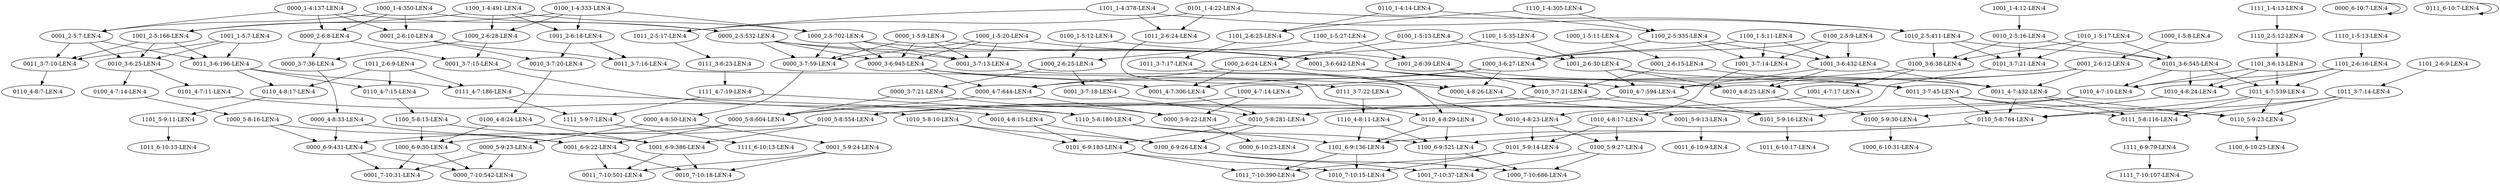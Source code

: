 digraph G {
    "0010_4-8:23-LEN:4" -> "0100_5-9:27-LEN:4";
    "0010_4-8:23-LEN:4" -> "0101_5-9:14-LEN:4";
    "0100_4-8:24-LEN:4" -> "1001_6-9:386-LEN:4";
    "0100_4-8:24-LEN:4" -> "1000_6-9:30-LEN:4";
    "1011_2-6:9-LEN:4" -> "0111_4-7:186-LEN:4";
    "1011_2-6:9-LEN:4" -> "0110_4-7:15-LEN:4";
    "1011_2-6:9-LEN:4" -> "0110_4-8:17-LEN:4";
    "1100_1-4:491-LEN:4" -> "1000_2-6:28-LEN:4";
    "1100_1-4:491-LEN:4" -> "1000_2-5:702-LEN:4";
    "1100_1-4:491-LEN:4" -> "1001_2-6:18-LEN:4";
    "1100_1-4:491-LEN:4" -> "1001_2-5:166-LEN:4";
    "0000_3-7:21-LEN:4" -> "0000_5-8:604-LEN:4";
    "0000_3-7:21-LEN:4" -> "0000_5-9:22-LEN:4";
    "0111_4-7:186-LEN:4" -> "1111_5-9:7-LEN:4";
    "0111_4-7:186-LEN:4" -> "1110_5-8:180-LEN:4";
    "1000_1-5:8-LEN:4" -> "0001_2-6:12-LEN:4";
    "0110_1-4:14-LEN:4" -> "1101_2-6:25-LEN:4";
    "0110_1-4:14-LEN:4" -> "1100_2-5:335-LEN:4";
    "0101_3-7:21-LEN:4" -> "1010_4-8:17-LEN:4";
    "1100_1-5:35-LEN:4" -> "1000_2-6:24-LEN:4";
    "1100_1-5:35-LEN:4" -> "1001_2-6:30-LEN:4";
    "1101_2-6:16-LEN:4" -> "1010_4-8:24-LEN:4";
    "1101_2-6:16-LEN:4" -> "1010_4-7:10-LEN:4";
    "1101_2-6:16-LEN:4" -> "1011_4-7:539-LEN:4";
    "1111_5-9:7-LEN:4" -> "1111_6-10:13-LEN:4";
    "1001_3-6:432-LEN:4" -> "0011_4-7:432-LEN:4";
    "1001_3-6:432-LEN:4" -> "0010_4-7:594-LEN:4";
    "1001_3-6:432-LEN:4" -> "0010_4-8:25-LEN:4";
    "0100_5-9:27-LEN:4" -> "1001_7-10:37-LEN:4";
    "0100_5-9:27-LEN:4" -> "1000_7-10:686-LEN:4";
    "0101_4-7:11-LEN:4" -> "1010_5-8:10-LEN:4";
    "0000_3-7:36-LEN:4" -> "0000_4-8:33-LEN:4";
    "0001_3-6:642-LEN:4" -> "0011_4-7:432-LEN:4";
    "0001_3-6:642-LEN:4" -> "0010_4-7:594-LEN:4";
    "0001_3-6:642-LEN:4" -> "0010_4-8:25-LEN:4";
    "1001_1-4:12-LEN:4" -> "0010_2-5:16-LEN:4";
    "1001_3-7:14-LEN:4" -> "0010_4-8:23-LEN:4";
    "0001_6-9:22-LEN:4" -> "0011_7-10:501-LEN:4";
    "0001_6-9:22-LEN:4" -> "0010_7-10:18-LEN:4";
    "0001_5-9:24-LEN:4" -> "0011_7-10:501-LEN:4";
    "0001_5-9:24-LEN:4" -> "0010_7-10:18-LEN:4";
    "0100_3-6:38-LEN:4" -> "1001_4-7:17-LEN:4";
    "0100_3-6:38-LEN:4" -> "1000_4-7:14-LEN:4";
    "0011_4-7:432-LEN:4" -> "0111_5-8:116-LEN:4";
    "0011_4-7:432-LEN:4" -> "0110_5-8:764-LEN:4";
    "0011_4-7:432-LEN:4" -> "0110_5-9:23-LEN:4";
    "0000_1-4:137-LEN:4" -> "0000_2-5:532-LEN:4";
    "0000_1-4:137-LEN:4" -> "0000_2-6:8-LEN:4";
    "0000_1-4:137-LEN:4" -> "0001_2-5:7-LEN:4";
    "0000_1-4:137-LEN:4" -> "0001_2-6:10-LEN:4";
    "0000_4-8:50-LEN:4" -> "0001_5-9:24-LEN:4";
    "0000_4-8:50-LEN:4" -> "0000_5-9:23-LEN:4";
    "0010_3-6:25-LEN:4" -> "0101_4-7:11-LEN:4";
    "0010_3-6:25-LEN:4" -> "0100_4-7:14-LEN:4";
    "1100_1-5:11-LEN:4" -> "1001_3-6:432-LEN:4";
    "1100_1-5:11-LEN:4" -> "1001_3-7:14-LEN:4";
    "1100_1-5:11-LEN:4" -> "1000_3-6:27-LEN:4";
    "0101_1-4:22-LEN:4" -> "1011_2-5:17-LEN:4";
    "0101_1-4:22-LEN:4" -> "1011_2-6:24-LEN:4";
    "0101_1-4:22-LEN:4" -> "1010_2-5:411-LEN:4";
    "1010_5-8:10-LEN:4" -> "0101_6-9:183-LEN:4";
    "1010_5-8:10-LEN:4" -> "0100_6-9:26-LEN:4";
    "0101_6-9:183-LEN:4" -> "1011_7-10:390-LEN:4";
    "0101_6-9:183-LEN:4" -> "1010_7-10:15-LEN:4";
    "0111_5-8:116-LEN:4" -> "1111_6-9:79-LEN:4";
    "1110_1-4:305-LEN:4" -> "1101_2-6:25-LEN:4";
    "1110_1-4:305-LEN:4" -> "1100_2-5:335-LEN:4";
    "1000_2-6:24-LEN:4" -> "0000_4-7:644-LEN:4";
    "1000_2-6:24-LEN:4" -> "0000_4-8:26-LEN:4";
    "1000_2-6:24-LEN:4" -> "0001_4-7:306-LEN:4";
    "0000_1-5:9-LEN:4" -> "0001_3-6:642-LEN:4";
    "0000_1-5:9-LEN:4" -> "0001_3-7:13-LEN:4";
    "0000_1-5:9-LEN:4" -> "0000_3-6:945-LEN:4";
    "0000_1-5:9-LEN:4" -> "0000_3-7:59-LEN:4";
    "1000_2-6:28-LEN:4" -> "0000_3-7:36-LEN:4";
    "1000_2-6:28-LEN:4" -> "0001_3-7:15-LEN:4";
    "0011_3-7:10-LEN:4" -> "0110_4-8:7-LEN:4";
    "1000_1-5:20-LEN:4" -> "0001_3-6:642-LEN:4";
    "1000_1-5:20-LEN:4" -> "0001_3-7:13-LEN:4";
    "1000_1-5:20-LEN:4" -> "0000_3-6:945-LEN:4";
    "1000_1-5:20-LEN:4" -> "0000_3-7:59-LEN:4";
    "1001_2-6:39-LEN:4" -> "0010_3-7:21-LEN:4";
    "1001_2-6:39-LEN:4" -> "0011_3-7:45-LEN:4";
    "0010_3-7:21-LEN:4" -> "0101_5-9:16-LEN:4";
    "0010_3-7:21-LEN:4" -> "0100_5-8:554-LEN:4";
    "1011_2-5:17-LEN:4" -> "0111_3-6:23-LEN:4";
    "0010_2-5:16-LEN:4" -> "0101_3-7:21-LEN:4";
    "0010_2-5:16-LEN:4" -> "0100_3-6:38-LEN:4";
    "0010_2-5:16-LEN:4" -> "0101_3-6:545-LEN:4";
    "0101_5-9:16-LEN:4" -> "1011_6-10:17-LEN:4";
    "1100_5-8:15-LEN:4" -> "1001_6-9:386-LEN:4";
    "1100_5-8:15-LEN:4" -> "1000_6-9:30-LEN:4";
    "1001_4-7:17-LEN:4" -> "0010_5-8:281-LEN:4";
    "0010_3-7:20-LEN:4" -> "0100_4-8:24-LEN:4";
    "1011_3-7:17-LEN:4" -> "0110_4-8:29-LEN:4";
    "1001_6-9:386-LEN:4" -> "0011_7-10:501-LEN:4";
    "1001_6-9:386-LEN:4" -> "0010_7-10:18-LEN:4";
    "1011_2-6:24-LEN:4" -> "0111_3-7:22-LEN:4";
    "0001_3-7:13-LEN:4" -> "0010_4-8:23-LEN:4";
    "1101_5-9:11-LEN:4" -> "1011_6-10:13-LEN:4";
    "0000_2-5:532-LEN:4" -> "0001_3-6:642-LEN:4";
    "0000_2-5:532-LEN:4" -> "0001_3-7:13-LEN:4";
    "0000_2-5:532-LEN:4" -> "0000_3-6:945-LEN:4";
    "0000_2-5:532-LEN:4" -> "0000_3-7:59-LEN:4";
    "1101_1-4:378-LEN:4" -> "1011_2-5:17-LEN:4";
    "1101_1-4:378-LEN:4" -> "1011_2-6:24-LEN:4";
    "1101_1-4:378-LEN:4" -> "1010_2-5:411-LEN:4";
    "0000_4-8:33-LEN:4" -> "0001_6-9:22-LEN:4";
    "0000_4-8:33-LEN:4" -> "0000_6-9:431-LEN:4";
    "0001_3-7:18-LEN:4" -> "0010_5-8:281-LEN:4";
    "1010_1-5:17-LEN:4" -> "0101_3-7:21-LEN:4";
    "1010_1-5:17-LEN:4" -> "0100_3-6:38-LEN:4";
    "1010_1-5:17-LEN:4" -> "0101_3-6:545-LEN:4";
    "1110_2-5:12-LEN:4" -> "1101_3-6:13-LEN:4";
    "1010_4-8:24-LEN:4" -> "0100_5-9:30-LEN:4";
    "0101_5-9:14-LEN:4" -> "1011_7-10:390-LEN:4";
    "0101_5-9:14-LEN:4" -> "1010_7-10:15-LEN:4";
    "0000_4-7:644-LEN:4" -> "0000_5-8:604-LEN:4";
    "0000_4-7:644-LEN:4" -> "0000_5-9:22-LEN:4";
    "0100_4-7:14-LEN:4" -> "1000_5-8:16-LEN:4";
    "1010_4-7:10-LEN:4" -> "0101_5-9:16-LEN:4";
    "1010_4-7:10-LEN:4" -> "0100_5-8:554-LEN:4";
    "1100_6-9:521-LEN:4" -> "1001_7-10:37-LEN:4";
    "1100_6-9:521-LEN:4" -> "1000_7-10:686-LEN:4";
    "1000_1-5:11-LEN:4" -> "0001_2-6:15-LEN:4";
    "0000_5-8:604-LEN:4" -> "0001_6-9:22-LEN:4";
    "0000_5-8:604-LEN:4" -> "0000_6-9:431-LEN:4";
    "1101_2-6:25-LEN:4" -> "1011_3-7:17-LEN:4";
    "1000_3-6:27-LEN:4" -> "0000_4-7:644-LEN:4";
    "1000_3-6:27-LEN:4" -> "0000_4-8:26-LEN:4";
    "1000_3-6:27-LEN:4" -> "0001_4-7:306-LEN:4";
    "0000_2-6:8-LEN:4" -> "0000_3-7:36-LEN:4";
    "0000_2-6:8-LEN:4" -> "0001_3-7:15-LEN:4";
    "0000_3-6:945-LEN:4" -> "0000_4-7:644-LEN:4";
    "0000_3-6:945-LEN:4" -> "0000_4-8:26-LEN:4";
    "0000_3-6:945-LEN:4" -> "0001_4-7:306-LEN:4";
    "0000_6-10:7-LEN:4" -> "0000_6-10:7-LEN:4";
    "1000_2-5:702-LEN:4" -> "0001_3-6:642-LEN:4";
    "1000_2-5:702-LEN:4" -> "0001_3-7:13-LEN:4";
    "1000_2-5:702-LEN:4" -> "0000_3-6:945-LEN:4";
    "1000_2-5:702-LEN:4" -> "0000_3-7:59-LEN:4";
    "1000_1-4:350-LEN:4" -> "0000_2-5:532-LEN:4";
    "1000_1-4:350-LEN:4" -> "0000_2-6:8-LEN:4";
    "1000_1-4:350-LEN:4" -> "0001_2-5:7-LEN:4";
    "1000_1-4:350-LEN:4" -> "0001_2-6:10-LEN:4";
    "0000_4-8:26-LEN:4" -> "0001_5-9:13-LEN:4";
    "0000_5-9:22-LEN:4" -> "0000_6-10:23-LEN:4";
    "0000_5-9:23-LEN:4" -> "0001_7-10:31-LEN:4";
    "0000_5-9:23-LEN:4" -> "0000_7-10:542-LEN:4";
    "0000_6-9:431-LEN:4" -> "0001_7-10:31-LEN:4";
    "0000_6-9:431-LEN:4" -> "0000_7-10:542-LEN:4";
    "0100_1-5:12-LEN:4" -> "1001_2-6:39-LEN:4";
    "0100_1-5:12-LEN:4" -> "1000_2-6:25-LEN:4";
    "0110_4-8:29-LEN:4" -> "1100_6-9:521-LEN:4";
    "0110_4-8:29-LEN:4" -> "1101_6-9:136-LEN:4";
    "1110_4-8:11-LEN:4" -> "1100_6-9:521-LEN:4";
    "1110_4-8:11-LEN:4" -> "1101_6-9:136-LEN:4";
    "0110_4-7:15-LEN:4" -> "1100_5-8:15-LEN:4";
    "1101_3-6:13-LEN:4" -> "1010_4-8:24-LEN:4";
    "1101_3-6:13-LEN:4" -> "1010_4-7:10-LEN:4";
    "1101_3-6:13-LEN:4" -> "1011_4-7:539-LEN:4";
    "0100_1-4:333-LEN:4" -> "1000_2-6:28-LEN:4";
    "0100_1-4:333-LEN:4" -> "1000_2-5:702-LEN:4";
    "0100_1-4:333-LEN:4" -> "1001_2-6:18-LEN:4";
    "0100_1-4:333-LEN:4" -> "1001_2-5:166-LEN:4";
    "0011_3-6:196-LEN:4" -> "0111_4-7:186-LEN:4";
    "0011_3-6:196-LEN:4" -> "0110_4-7:15-LEN:4";
    "0011_3-6:196-LEN:4" -> "0110_4-8:17-LEN:4";
    "0100_5-9:30-LEN:4" -> "1000_6-10:31-LEN:4";
    "1110_1-5:13-LEN:4" -> "1101_2-6:16-LEN:4";
    "0100_6-9:26-LEN:4" -> "1001_7-10:37-LEN:4";
    "0100_6-9:26-LEN:4" -> "1000_7-10:686-LEN:4";
    "0110_4-8:17-LEN:4" -> "1101_5-9:11-LEN:4";
    "0001_3-7:15-LEN:4" -> "0010_4-8:15-LEN:4";
    "1000_5-8:16-LEN:4" -> "0001_6-9:22-LEN:4";
    "1000_5-8:16-LEN:4" -> "0000_6-9:431-LEN:4";
    "1110_5-8:180-LEN:4" -> "1100_6-9:521-LEN:4";
    "1110_5-8:180-LEN:4" -> "1101_6-9:136-LEN:4";
    "0101_3-6:545-LEN:4" -> "1010_4-8:24-LEN:4";
    "0101_3-6:545-LEN:4" -> "1010_4-7:10-LEN:4";
    "0101_3-6:545-LEN:4" -> "1011_4-7:539-LEN:4";
    "0010_4-7:594-LEN:4" -> "0101_5-9:16-LEN:4";
    "0010_4-7:594-LEN:4" -> "0100_5-8:554-LEN:4";
    "1000_2-6:25-LEN:4" -> "0000_3-7:21-LEN:4";
    "1000_2-6:25-LEN:4" -> "0001_3-7:18-LEN:4";
    "0010_4-8:15-LEN:4" -> "0101_6-9:183-LEN:4";
    "0010_4-8:15-LEN:4" -> "0100_6-9:26-LEN:4";
    "0100_1-5:13-LEN:4" -> "1000_2-6:24-LEN:4";
    "0100_1-5:13-LEN:4" -> "1001_2-6:30-LEN:4";
    "0111_3-6:23-LEN:4" -> "1111_4-7:19-LEN:4";
    "1000_6-9:30-LEN:4" -> "0001_7-10:31-LEN:4";
    "1000_6-9:30-LEN:4" -> "0000_7-10:542-LEN:4";
    "1011_3-7:14-LEN:4" -> "0111_5-8:116-LEN:4";
    "1011_3-7:14-LEN:4" -> "0110_5-8:764-LEN:4";
    "1011_3-7:14-LEN:4" -> "0110_5-9:23-LEN:4";
    "0011_3-7:16-LEN:4" -> "0110_4-8:29-LEN:4";
    "0110_5-8:764-LEN:4" -> "1100_6-9:521-LEN:4";
    "0110_5-8:764-LEN:4" -> "1101_6-9:136-LEN:4";
    "0111_3-7:22-LEN:4" -> "1110_4-8:11-LEN:4";
    "0010_5-8:281-LEN:4" -> "0101_6-9:183-LEN:4";
    "0010_5-8:281-LEN:4" -> "0100_6-9:26-LEN:4";
    "0000_3-7:59-LEN:4" -> "0000_4-8:50-LEN:4";
    "1111_1-4:13-LEN:4" -> "1110_2-5:12-LEN:4";
    "0001_2-6:15-LEN:4" -> "0010_3-7:21-LEN:4";
    "0001_2-6:15-LEN:4" -> "0011_3-7:45-LEN:4";
    "0001_5-9:13-LEN:4" -> "0011_6-10:9-LEN:4";
    "0001_2-6:12-LEN:4" -> "0011_4-7:432-LEN:4";
    "0001_2-6:12-LEN:4" -> "0010_4-7:594-LEN:4";
    "0001_2-6:12-LEN:4" -> "0010_4-8:25-LEN:4";
    "1111_4-7:19-LEN:4" -> "1111_5-9:7-LEN:4";
    "1111_4-7:19-LEN:4" -> "1110_5-8:180-LEN:4";
    "0001_2-5:7-LEN:4" -> "0010_3-6:25-LEN:4";
    "0001_2-5:7-LEN:4" -> "0011_3-7:10-LEN:4";
    "0001_2-5:7-LEN:4" -> "0011_3-6:196-LEN:4";
    "1001_2-6:30-LEN:4" -> "0011_4-7:432-LEN:4";
    "1001_2-6:30-LEN:4" -> "0010_4-7:594-LEN:4";
    "1001_2-6:30-LEN:4" -> "0010_4-8:25-LEN:4";
    "1100_2-5:335-LEN:4" -> "1001_3-6:432-LEN:4";
    "1100_2-5:335-LEN:4" -> "1001_3-7:14-LEN:4";
    "1100_2-5:335-LEN:4" -> "1000_3-6:27-LEN:4";
    "0110_5-9:23-LEN:4" -> "1100_6-10:25-LEN:4";
    "1101_6-9:136-LEN:4" -> "1011_7-10:390-LEN:4";
    "1101_6-9:136-LEN:4" -> "1010_7-10:15-LEN:4";
    "0001_4-7:306-LEN:4" -> "0010_5-8:281-LEN:4";
    "1111_6-9:79-LEN:4" -> "1111_7-10:107-LEN:4";
    "1011_4-7:539-LEN:4" -> "0111_5-8:116-LEN:4";
    "1011_4-7:539-LEN:4" -> "0110_5-8:764-LEN:4";
    "1011_4-7:539-LEN:4" -> "0110_5-9:23-LEN:4";
    "0001_2-6:10-LEN:4" -> "0010_3-7:20-LEN:4";
    "0001_2-6:10-LEN:4" -> "0011_3-7:16-LEN:4";
    "1001_2-6:18-LEN:4" -> "0010_3-7:20-LEN:4";
    "1001_2-6:18-LEN:4" -> "0011_3-7:16-LEN:4";
    "1101_2-6:9-LEN:4" -> "1011_3-7:14-LEN:4";
    "0100_5-8:554-LEN:4" -> "1001_6-9:386-LEN:4";
    "0100_5-8:554-LEN:4" -> "1000_6-9:30-LEN:4";
    "1001_1-5:7-LEN:4" -> "0010_3-6:25-LEN:4";
    "1001_1-5:7-LEN:4" -> "0011_3-7:10-LEN:4";
    "1001_1-5:7-LEN:4" -> "0011_3-6:196-LEN:4";
    "1010_4-8:17-LEN:4" -> "0100_5-9:27-LEN:4";
    "1010_4-8:17-LEN:4" -> "0101_5-9:14-LEN:4";
    "0100_2-5:9-LEN:4" -> "1001_3-6:432-LEN:4";
    "0100_2-5:9-LEN:4" -> "1001_3-7:14-LEN:4";
    "0100_2-5:9-LEN:4" -> "1000_3-6:27-LEN:4";
    "0011_3-7:45-LEN:4" -> "0111_5-8:116-LEN:4";
    "0011_3-7:45-LEN:4" -> "0110_5-8:764-LEN:4";
    "0011_3-7:45-LEN:4" -> "0110_5-9:23-LEN:4";
    "1100_1-5:27-LEN:4" -> "1001_2-6:39-LEN:4";
    "1100_1-5:27-LEN:4" -> "1000_2-6:25-LEN:4";
    "1010_2-5:411-LEN:4" -> "0101_3-7:21-LEN:4";
    "1010_2-5:411-LEN:4" -> "0100_3-6:38-LEN:4";
    "1010_2-5:411-LEN:4" -> "0101_3-6:545-LEN:4";
    "0111_6-10:7-LEN:4" -> "0111_6-10:7-LEN:4";
    "1001_2-5:166-LEN:4" -> "0010_3-6:25-LEN:4";
    "1001_2-5:166-LEN:4" -> "0011_3-7:10-LEN:4";
    "1001_2-5:166-LEN:4" -> "0011_3-6:196-LEN:4";
    "0010_4-8:25-LEN:4" -> "0100_5-9:30-LEN:4";
    "1000_4-7:14-LEN:4" -> "0000_5-8:604-LEN:4";
    "1000_4-7:14-LEN:4" -> "0000_5-9:22-LEN:4";
}
